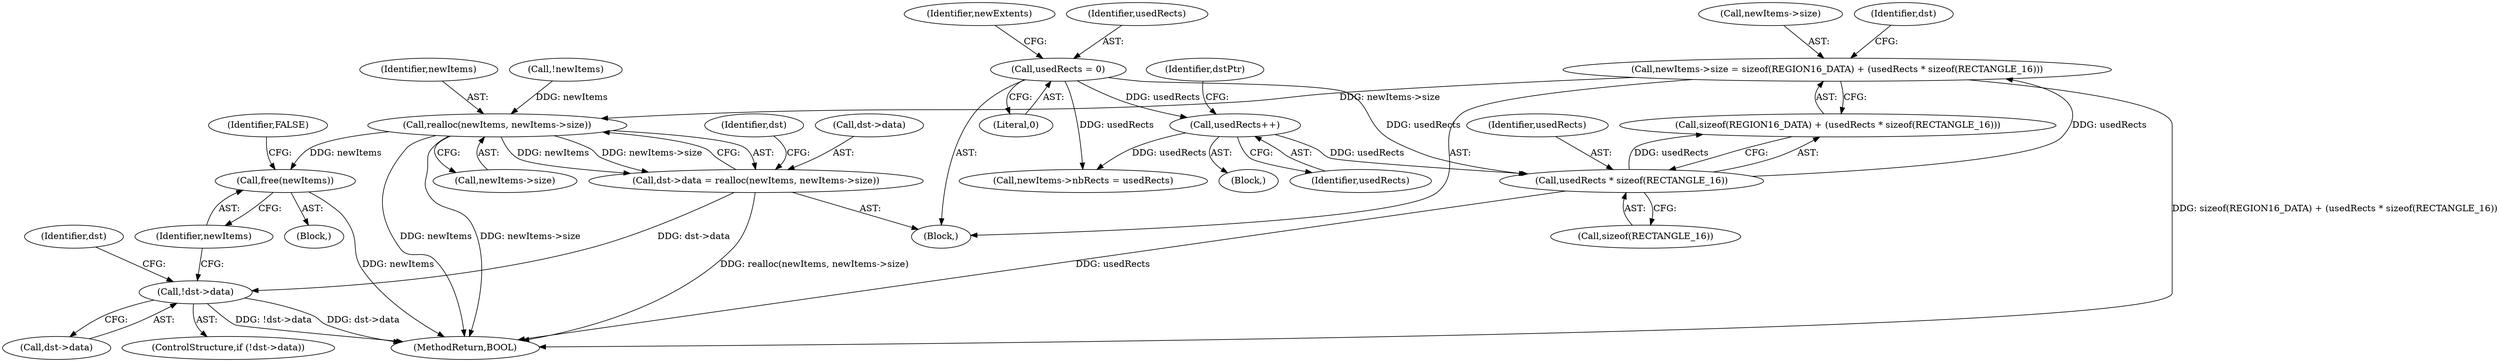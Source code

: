 digraph "0_FreeRDP_fc80ab45621bd966f70594c0b7393ec005a94007_0@integer" {
"1000284" [label="(Call,newItems->size = sizeof(REGION16_DATA) + (usedRects * sizeof(RECTANGLE_16)))"];
"1000291" [label="(Call,usedRects * sizeof(RECTANGLE_16))"];
"1000221" [label="(Call,usedRects++)"];
"1000182" [label="(Call,usedRects = 0)"];
"1000318" [label="(Call,realloc(newItems, newItems->size))"];
"1000314" [label="(Call,dst->data = realloc(newItems, newItems->size))"];
"1000324" [label="(Call,!dst->data)"];
"1000329" [label="(Call,free(newItems))"];
"1000222" [label="(Identifier,usedRects)"];
"1000292" [label="(Identifier,usedRects)"];
"1000170" [label="(Call,!newItems)"];
"1000323" [label="(ControlStructure,if (!dst->data))"];
"1000326" [label="(Identifier,dst)"];
"1000187" [label="(Identifier,newExtents)"];
"1000335" [label="(Identifier,dst)"];
"1000183" [label="(Identifier,usedRects)"];
"1000291" [label="(Call,usedRects * sizeof(RECTANGLE_16))"];
"1000184" [label="(Literal,0)"];
"1000320" [label="(Call,newItems->size)"];
"1000285" [label="(Call,newItems->size)"];
"1000318" [label="(Call,realloc(newItems, newItems->size))"];
"1000221" [label="(Call,usedRects++)"];
"1000324" [label="(Call,!dst->data)"];
"1000329" [label="(Call,free(newItems))"];
"1000315" [label="(Call,dst->data)"];
"1000341" [label="(MethodReturn,BOOL)"];
"1000300" [label="(Identifier,dst)"];
"1000330" [label="(Identifier,newItems)"];
"1000328" [label="(Block,)"];
"1000182" [label="(Call,usedRects = 0)"];
"1000325" [label="(Call,dst->data)"];
"1000106" [label="(Block,)"];
"1000288" [label="(Call,sizeof(REGION16_DATA) + (usedRects * sizeof(RECTANGLE_16)))"];
"1000224" [label="(Identifier,dstPtr)"];
"1000279" [label="(Call,newItems->nbRects = usedRects)"];
"1000319" [label="(Identifier,newItems)"];
"1000332" [label="(Identifier,FALSE)"];
"1000284" [label="(Call,newItems->size = sizeof(REGION16_DATA) + (usedRects * sizeof(RECTANGLE_16)))"];
"1000216" [label="(Block,)"];
"1000314" [label="(Call,dst->data = realloc(newItems, newItems->size))"];
"1000293" [label="(Call,sizeof(RECTANGLE_16))"];
"1000284" -> "1000106"  [label="AST: "];
"1000284" -> "1000288"  [label="CFG: "];
"1000285" -> "1000284"  [label="AST: "];
"1000288" -> "1000284"  [label="AST: "];
"1000300" -> "1000284"  [label="CFG: "];
"1000284" -> "1000341"  [label="DDG: sizeof(REGION16_DATA) + (usedRects * sizeof(RECTANGLE_16))"];
"1000291" -> "1000284"  [label="DDG: usedRects"];
"1000284" -> "1000318"  [label="DDG: newItems->size"];
"1000291" -> "1000288"  [label="AST: "];
"1000291" -> "1000293"  [label="CFG: "];
"1000292" -> "1000291"  [label="AST: "];
"1000293" -> "1000291"  [label="AST: "];
"1000288" -> "1000291"  [label="CFG: "];
"1000291" -> "1000341"  [label="DDG: usedRects"];
"1000291" -> "1000288"  [label="DDG: usedRects"];
"1000221" -> "1000291"  [label="DDG: usedRects"];
"1000182" -> "1000291"  [label="DDG: usedRects"];
"1000221" -> "1000216"  [label="AST: "];
"1000221" -> "1000222"  [label="CFG: "];
"1000222" -> "1000221"  [label="AST: "];
"1000224" -> "1000221"  [label="CFG: "];
"1000182" -> "1000221"  [label="DDG: usedRects"];
"1000221" -> "1000279"  [label="DDG: usedRects"];
"1000182" -> "1000106"  [label="AST: "];
"1000182" -> "1000184"  [label="CFG: "];
"1000183" -> "1000182"  [label="AST: "];
"1000184" -> "1000182"  [label="AST: "];
"1000187" -> "1000182"  [label="CFG: "];
"1000182" -> "1000279"  [label="DDG: usedRects"];
"1000318" -> "1000314"  [label="AST: "];
"1000318" -> "1000320"  [label="CFG: "];
"1000319" -> "1000318"  [label="AST: "];
"1000320" -> "1000318"  [label="AST: "];
"1000314" -> "1000318"  [label="CFG: "];
"1000318" -> "1000341"  [label="DDG: newItems"];
"1000318" -> "1000341"  [label="DDG: newItems->size"];
"1000318" -> "1000314"  [label="DDG: newItems"];
"1000318" -> "1000314"  [label="DDG: newItems->size"];
"1000170" -> "1000318"  [label="DDG: newItems"];
"1000318" -> "1000329"  [label="DDG: newItems"];
"1000314" -> "1000106"  [label="AST: "];
"1000315" -> "1000314"  [label="AST: "];
"1000326" -> "1000314"  [label="CFG: "];
"1000314" -> "1000341"  [label="DDG: realloc(newItems, newItems->size)"];
"1000314" -> "1000324"  [label="DDG: dst->data"];
"1000324" -> "1000323"  [label="AST: "];
"1000324" -> "1000325"  [label="CFG: "];
"1000325" -> "1000324"  [label="AST: "];
"1000330" -> "1000324"  [label="CFG: "];
"1000335" -> "1000324"  [label="CFG: "];
"1000324" -> "1000341"  [label="DDG: !dst->data"];
"1000324" -> "1000341"  [label="DDG: dst->data"];
"1000329" -> "1000328"  [label="AST: "];
"1000329" -> "1000330"  [label="CFG: "];
"1000330" -> "1000329"  [label="AST: "];
"1000332" -> "1000329"  [label="CFG: "];
"1000329" -> "1000341"  [label="DDG: newItems"];
}
